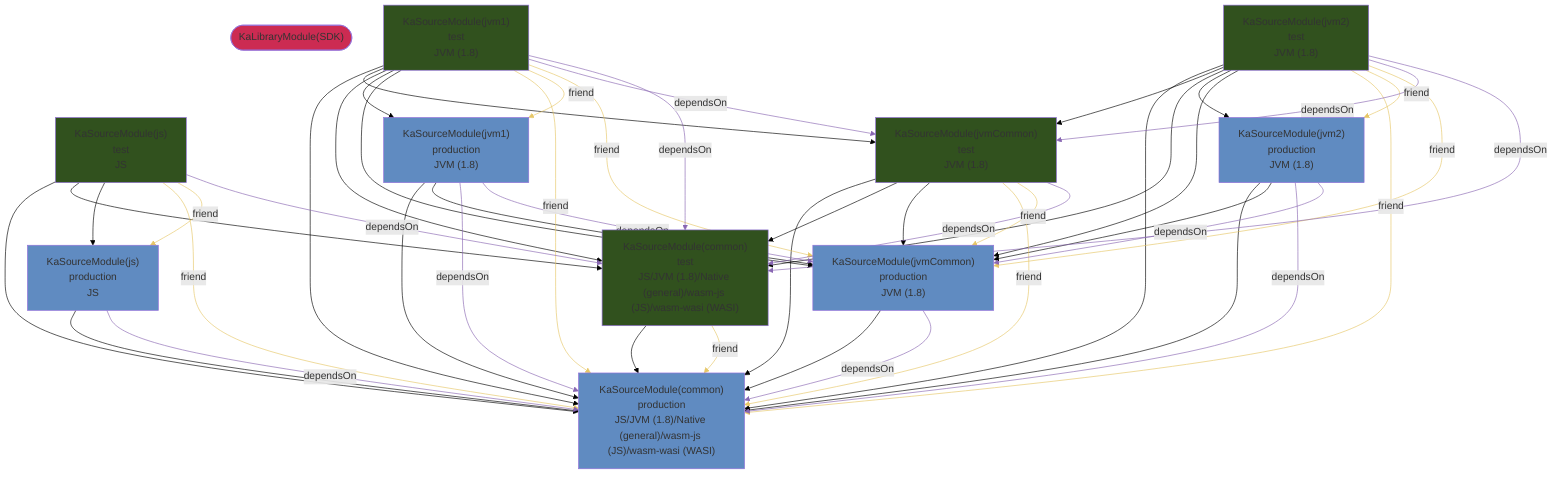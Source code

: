 graph TD
  KaLibraryModule_0(["KaLibraryModule(SDK)"])
  KaSourceModule_1["KaSourceModule(common)<br />production<br />JS/JVM (1.8)/Native (general)/wasm-js (JS)/wasm-wasi (WASI)"]
  KaSourceModule_2["KaSourceModule(common)<br />test<br />JS/JVM (1.8)/Native (general)/wasm-js (JS)/wasm-wasi (WASI)"]
  KaSourceModule_3["KaSourceModule(js)<br />production<br />JS"]
  KaSourceModule_4["KaSourceModule(js)<br />test<br />JS"]
  KaSourceModule_5["KaSourceModule(jvm1)<br />production<br />JVM (1.8)"]
  KaSourceModule_6["KaSourceModule(jvm1)<br />test<br />JVM (1.8)"]
  KaSourceModule_7["KaSourceModule(jvm2)<br />production<br />JVM (1.8)"]
  KaSourceModule_8["KaSourceModule(jvm2)<br />test<br />JVM (1.8)"]
  KaSourceModule_9["KaSourceModule(jvmCommon)<br />production<br />JVM (1.8)"]
  KaSourceModule_10["KaSourceModule(jvmCommon)<br />test<br />JVM (1.8)"]
  style KaLibraryModule_0 fill:#CC2B52
  style KaSourceModule_1 fill:#608BC1
  style KaSourceModule_2 fill:#31511E
  style KaSourceModule_3 fill:#608BC1
  style KaSourceModule_4 fill:#31511E
  style KaSourceModule_5 fill:#608BC1
  style KaSourceModule_6 fill:#31511E
  style KaSourceModule_7 fill:#608BC1
  style KaSourceModule_8 fill:#31511E
  style KaSourceModule_9 fill:#608BC1
  style KaSourceModule_10 fill:#31511E
  KaSourceModule_10 --> KaSourceModule_1
  KaSourceModule_10 --> KaSourceModule_2
  KaSourceModule_10 --> KaSourceModule_9
  KaSourceModule_2 --> KaSourceModule_1
  KaSourceModule_3 --> KaSourceModule_1
  KaSourceModule_4 --> KaSourceModule_1
  KaSourceModule_4 --> KaSourceModule_2
  KaSourceModule_4 --> KaSourceModule_3
  KaSourceModule_5 --> KaSourceModule_1
  KaSourceModule_5 --> KaSourceModule_9
  KaSourceModule_6 --> KaSourceModule_1
  KaSourceModule_6 --> KaSourceModule_10
  KaSourceModule_6 --> KaSourceModule_2
  KaSourceModule_6 --> KaSourceModule_5
  KaSourceModule_6 --> KaSourceModule_9
  KaSourceModule_7 --> KaSourceModule_1
  KaSourceModule_7 --> KaSourceModule_9
  KaSourceModule_8 --> KaSourceModule_1
  KaSourceModule_8 --> KaSourceModule_10
  KaSourceModule_8 --> KaSourceModule_2
  KaSourceModule_8 --> KaSourceModule_7
  KaSourceModule_8 --> KaSourceModule_9
  KaSourceModule_9 --> KaSourceModule_1
  KaSourceModule_10 --friend--> KaSourceModule_1
  KaSourceModule_10 --friend--> KaSourceModule_9
  KaSourceModule_2 --friend--> KaSourceModule_1
  KaSourceModule_4 --friend--> KaSourceModule_1
  KaSourceModule_4 --friend--> KaSourceModule_3
  KaSourceModule_6 --friend--> KaSourceModule_1
  KaSourceModule_6 --friend--> KaSourceModule_5
  KaSourceModule_6 --friend--> KaSourceModule_9
  KaSourceModule_8 --friend--> KaSourceModule_1
  KaSourceModule_8 --friend--> KaSourceModule_7
  KaSourceModule_8 --friend--> KaSourceModule_9
  KaSourceModule_10 --dependsOn--> KaSourceModule_2
  KaSourceModule_3 --dependsOn--> KaSourceModule_1
  KaSourceModule_4 --dependsOn--> KaSourceModule_2
  KaSourceModule_5 --dependsOn--> KaSourceModule_1
  KaSourceModule_5 --dependsOn--> KaSourceModule_9
  KaSourceModule_6 --dependsOn--> KaSourceModule_10
  KaSourceModule_6 --dependsOn--> KaSourceModule_2
  KaSourceModule_7 --dependsOn--> KaSourceModule_1
  KaSourceModule_7 --dependsOn--> KaSourceModule_9
  KaSourceModule_8 --dependsOn--> KaSourceModule_10
  KaSourceModule_8 --dependsOn--> KaSourceModule_2
  KaSourceModule_9 --dependsOn--> KaSourceModule_1
  linkStyle 0 stroke:black
  linkStyle 1 stroke:black
  linkStyle 2 stroke:black
  linkStyle 3 stroke:black
  linkStyle 4 stroke:black
  linkStyle 5 stroke:black
  linkStyle 6 stroke:black
  linkStyle 7 stroke:black
  linkStyle 8 stroke:black
  linkStyle 9 stroke:black
  linkStyle 10 stroke:black
  linkStyle 11 stroke:black
  linkStyle 12 stroke:black
  linkStyle 13 stroke:black
  linkStyle 14 stroke:black
  linkStyle 15 stroke:black
  linkStyle 16 stroke:black
  linkStyle 17 stroke:black
  linkStyle 18 stroke:black
  linkStyle 19 stroke:black
  linkStyle 20 stroke:black
  linkStyle 21 stroke:black
  linkStyle 22 stroke:black
  linkStyle 23 stroke:#E6C767
  linkStyle 24 stroke:#E6C767
  linkStyle 25 stroke:#E6C767
  linkStyle 26 stroke:#E6C767
  linkStyle 27 stroke:#E6C767
  linkStyle 28 stroke:#E6C767
  linkStyle 29 stroke:#E6C767
  linkStyle 30 stroke:#E6C767
  linkStyle 31 stroke:#E6C767
  linkStyle 32 stroke:#E6C767
  linkStyle 33 stroke:#E6C767
  linkStyle 34 stroke:#8967B3
  linkStyle 35 stroke:#8967B3
  linkStyle 36 stroke:#8967B3
  linkStyle 37 stroke:#8967B3
  linkStyle 38 stroke:#8967B3
  linkStyle 39 stroke:#8967B3
  linkStyle 40 stroke:#8967B3
  linkStyle 41 stroke:#8967B3
  linkStyle 42 stroke:#8967B3
  linkStyle 43 stroke:#8967B3
  linkStyle 44 stroke:#8967B3
  linkStyle 45 stroke:#8967B3